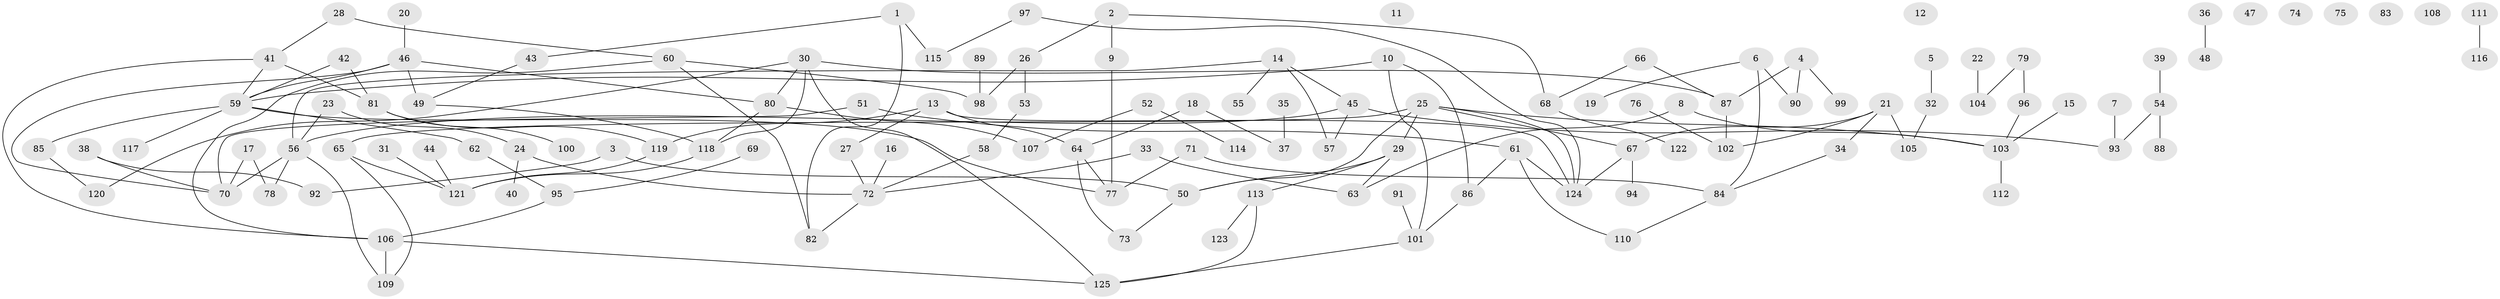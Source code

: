 // Generated by graph-tools (version 1.1) at 2025/39/03/09/25 04:39:42]
// undirected, 125 vertices, 152 edges
graph export_dot {
graph [start="1"]
  node [color=gray90,style=filled];
  1;
  2;
  3;
  4;
  5;
  6;
  7;
  8;
  9;
  10;
  11;
  12;
  13;
  14;
  15;
  16;
  17;
  18;
  19;
  20;
  21;
  22;
  23;
  24;
  25;
  26;
  27;
  28;
  29;
  30;
  31;
  32;
  33;
  34;
  35;
  36;
  37;
  38;
  39;
  40;
  41;
  42;
  43;
  44;
  45;
  46;
  47;
  48;
  49;
  50;
  51;
  52;
  53;
  54;
  55;
  56;
  57;
  58;
  59;
  60;
  61;
  62;
  63;
  64;
  65;
  66;
  67;
  68;
  69;
  70;
  71;
  72;
  73;
  74;
  75;
  76;
  77;
  78;
  79;
  80;
  81;
  82;
  83;
  84;
  85;
  86;
  87;
  88;
  89;
  90;
  91;
  92;
  93;
  94;
  95;
  96;
  97;
  98;
  99;
  100;
  101;
  102;
  103;
  104;
  105;
  106;
  107;
  108;
  109;
  110;
  111;
  112;
  113;
  114;
  115;
  116;
  117;
  118;
  119;
  120;
  121;
  122;
  123;
  124;
  125;
  1 -- 43;
  1 -- 82;
  1 -- 115;
  2 -- 9;
  2 -- 26;
  2 -- 68;
  3 -- 50;
  3 -- 92;
  4 -- 87;
  4 -- 90;
  4 -- 99;
  5 -- 32;
  6 -- 19;
  6 -- 84;
  6 -- 90;
  7 -- 93;
  8 -- 63;
  8 -- 103;
  9 -- 77;
  10 -- 59;
  10 -- 86;
  10 -- 101;
  13 -- 27;
  13 -- 64;
  13 -- 119;
  13 -- 124;
  14 -- 45;
  14 -- 55;
  14 -- 56;
  14 -- 57;
  15 -- 103;
  16 -- 72;
  17 -- 70;
  17 -- 78;
  18 -- 37;
  18 -- 64;
  20 -- 46;
  21 -- 34;
  21 -- 67;
  21 -- 102;
  21 -- 105;
  22 -- 104;
  23 -- 24;
  23 -- 56;
  24 -- 40;
  24 -- 72;
  25 -- 29;
  25 -- 50;
  25 -- 65;
  25 -- 67;
  25 -- 103;
  25 -- 124;
  26 -- 53;
  26 -- 98;
  27 -- 72;
  28 -- 41;
  28 -- 60;
  29 -- 50;
  29 -- 63;
  29 -- 113;
  30 -- 80;
  30 -- 87;
  30 -- 118;
  30 -- 120;
  30 -- 125;
  31 -- 121;
  32 -- 105;
  33 -- 63;
  33 -- 72;
  34 -- 84;
  35 -- 37;
  36 -- 48;
  38 -- 70;
  38 -- 92;
  39 -- 54;
  41 -- 59;
  41 -- 81;
  41 -- 106;
  42 -- 59;
  42 -- 81;
  43 -- 49;
  44 -- 121;
  45 -- 56;
  45 -- 57;
  45 -- 93;
  46 -- 49;
  46 -- 59;
  46 -- 70;
  46 -- 80;
  49 -- 118;
  50 -- 73;
  51 -- 61;
  51 -- 70;
  52 -- 107;
  52 -- 114;
  53 -- 58;
  54 -- 88;
  54 -- 93;
  56 -- 70;
  56 -- 78;
  56 -- 109;
  58 -- 72;
  59 -- 62;
  59 -- 77;
  59 -- 85;
  59 -- 117;
  60 -- 82;
  60 -- 98;
  60 -- 106;
  61 -- 86;
  61 -- 110;
  61 -- 124;
  62 -- 95;
  64 -- 73;
  64 -- 77;
  65 -- 109;
  65 -- 121;
  66 -- 68;
  66 -- 87;
  67 -- 94;
  67 -- 124;
  68 -- 122;
  69 -- 95;
  71 -- 77;
  71 -- 84;
  72 -- 82;
  76 -- 102;
  79 -- 96;
  79 -- 104;
  80 -- 107;
  80 -- 118;
  81 -- 100;
  81 -- 119;
  84 -- 110;
  85 -- 120;
  86 -- 101;
  87 -- 102;
  89 -- 98;
  91 -- 101;
  95 -- 106;
  96 -- 103;
  97 -- 115;
  97 -- 124;
  101 -- 125;
  103 -- 112;
  106 -- 109;
  106 -- 125;
  111 -- 116;
  113 -- 123;
  113 -- 125;
  118 -- 121;
  119 -- 121;
}
